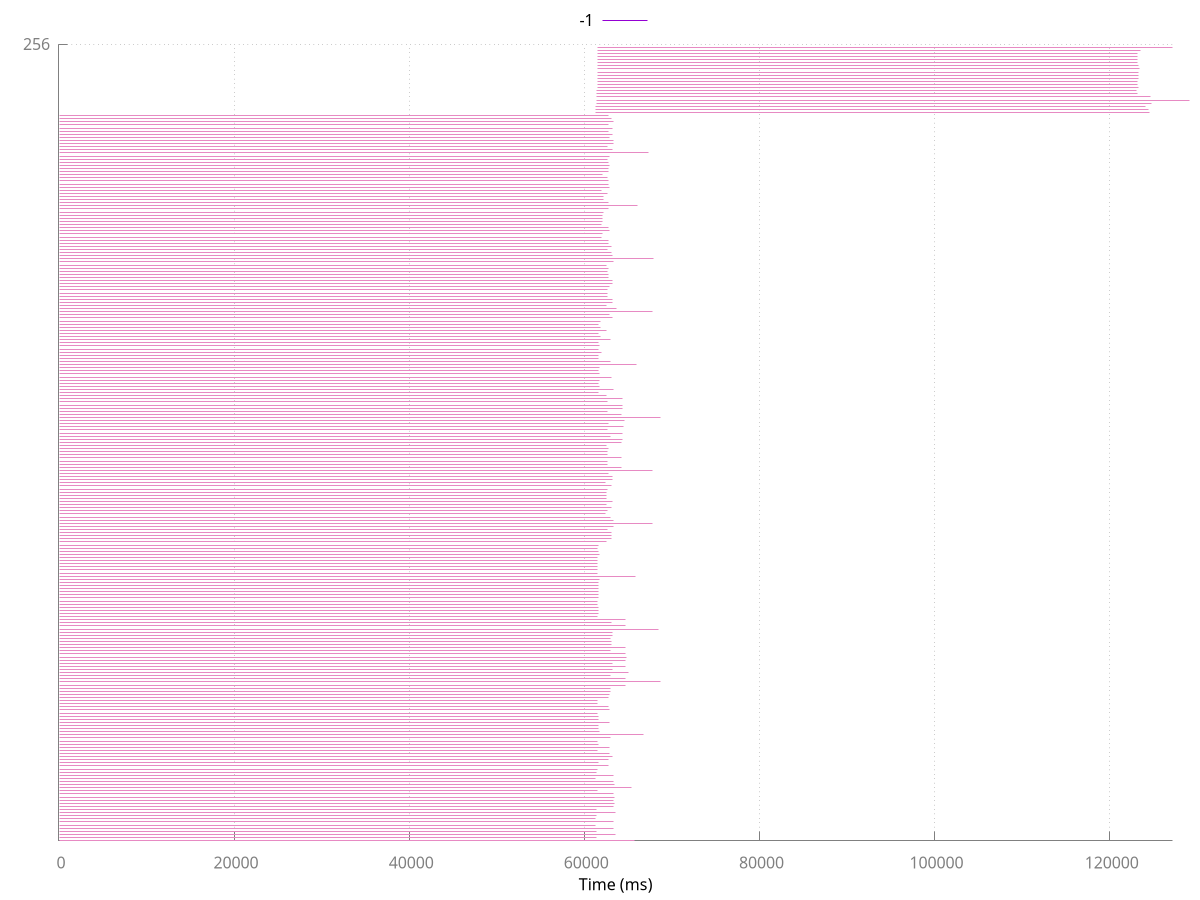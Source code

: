 set terminal pdfcairo font 'Times,22' linewidth 4 rounded dashlength 2 size 5,5

# Line style for axes
set style line 80 lt 1 lc rgb "#808080"

# Line style for grid
set style line 81 lt 0 # dashed
set style line 81 lt rgb "#808080"  # grey

set grid back linestyle 81
set border 3 back linestyle 80 # Remove border on top and right.  These
             # borders are useless and make it harder
             # to see plotted lines near the border.
    # Also, put it in grey; no need for so much emphasis on a border.
set xtics nomirror
set ytics nomirror

set style line 1 lt rgb "#fc8d62" lw 1 pt 1
set style line 2 lt rgb "#8da0cb" lw 1 pt 6
set style line 3 lt rgb "#e78ac3" lw 1 pt 2
set style line 4 lt rgb "#a6d854" lw 1 pt 3
set style line 5 lt rgb "#66c2a5" lw 1 pt 4
set style line 6 lt rgb "#ffd92f" lw 1 pt 5
set style line 7 lt rgb "#e5c494" lw 1 pt 7
set style line 8 lt rgb "#b3b3b3" lw 1 pt 8

set xlabel "Time (ms)" offset 0,0.5
set key above

set arrow from 0,0 to 65682,0 ls 3 nohead
set arrow from 0,1 to 61333,1 ls 3 nohead
set arrow from 0,2 to 63509,2 ls 3 nohead
set arrow from 0,3 to 61429,3 ls 3 nohead
set arrow from 0,4 to 63377,4 ls 3 nohead
set arrow from 0,5 to 61285,5 ls 3 nohead
set arrow from 0,6 to 63300,6 ls 3 nohead
set arrow from 0,7 to 61282,7 ls 3 nohead
set arrow from 0,8 to 61370,8 ls 3 nohead
set arrow from 0,9 to 63549,9 ls 3 nohead
set arrow from 0,10 to 61377,10 ls 3 nohead
set arrow from 0,11 to 63299,11 ls 3 nohead
set arrow from 0,12 to 63395,12 ls 3 nohead
set arrow from 0,13 to 63304,13 ls 3 nohead
set arrow from 0,14 to 63404,14 ls 3 nohead
set arrow from 0,15 to 63381,15 ls 3 nohead
set arrow from 0,16 to 61486,16 ls 3 nohead
set arrow from 0,17 to 65354,17 ls 3 nohead
set arrow from 0,18 to 63438,18 ls 3 nohead
set arrow from 0,19 to 63346,19 ls 3 nohead
set arrow from 0,20 to 61297,20 ls 3 nohead
set arrow from 0,21 to 63328,21 ls 3 nohead
set arrow from 0,22 to 61435,22 ls 3 nohead
set arrow from 0,23 to 61514,23 ls 3 nohead
set arrow from 0,24 to 62815,24 ls 3 nohead
set arrow from 0,25 to 61617,25 ls 3 nohead
set arrow from 0,26 to 62777,26 ls 3 nohead
set arrow from 0,27 to 63175,27 ls 3 nohead
set arrow from 0,28 to 62829,28 ls 3 nohead
set arrow from 0,29 to 61548,29 ls 3 nohead
set arrow from 0,30 to 62841,30 ls 3 nohead
set arrow from 0,31 to 61593,31 ls 3 nohead
set arrow from 0,32 to 61533,32 ls 3 nohead
set arrow from 0,33 to 62987,33 ls 3 nohead
set arrow from 0,34 to 66779,34 ls 3 nohead
set arrow from 0,35 to 61772,35 ls 3 nohead
set arrow from 0,36 to 61602,36 ls 3 nohead
set arrow from 0,37 to 61642,37 ls 3 nohead
set arrow from 0,38 to 62826,38 ls 3 nohead
set arrow from 0,39 to 61570,39 ls 3 nohead
set arrow from 0,40 to 61575,40 ls 3 nohead
set arrow from 0,41 to 61547,41 ls 3 nohead
set arrow from 0,42 to 62844,42 ls 3 nohead
set arrow from 0,43 to 62775,43 ls 3 nohead
set arrow from 0,44 to 61499,44 ls 3 nohead
set arrow from 0,45 to 61501,45 ls 3 nohead
set arrow from 0,46 to 62785,46 ls 3 nohead
set arrow from 0,47 to 62821,47 ls 3 nohead
set arrow from 0,48 to 63023,48 ls 3 nohead
set arrow from 0,49 to 63042,49 ls 3 nohead
set arrow from 0,50 to 64736,50 ls 3 nohead
set arrow from 0,51 to 68737,51 ls 3 nohead
set arrow from 0,52 to 64749,52 ls 3 nohead
set arrow from 0,53 to 63023,53 ls 3 nohead
set arrow from 0,54 to 65087,54 ls 3 nohead
set arrow from 0,55 to 63177,55 ls 3 nohead
set arrow from 0,56 to 64735,56 ls 3 nohead
set arrow from 0,57 to 63167,57 ls 3 nohead
set arrow from 0,58 to 64674,58 ls 3 nohead
set arrow from 0,59 to 64791,59 ls 3 nohead
set arrow from 0,60 to 64729,60 ls 3 nohead
set arrow from 0,61 to 63030,61 ls 3 nohead
set arrow from 0,62 to 64727,62 ls 3 nohead
set arrow from 0,63 to 63052,63 ls 3 nohead
set arrow from 0,64 to 63047,64 ls 3 nohead
set arrow from 0,65 to 62933,65 ls 3 nohead
set arrow from 0,66 to 63196,66 ls 3 nohead
set arrow from 0,67 to 63218,67 ls 3 nohead
set arrow from 0,68 to 68448,68 ls 3 nohead
set arrow from 0,69 to 64648,69 ls 3 nohead
set arrow from 0,70 to 63101,70 ls 3 nohead
set arrow from 0,71 to 64720,71 ls 3 nohead
set arrow from 0,72 to 61489,72 ls 3 nohead
set arrow from 0,73 to 61575,73 ls 3 nohead
set arrow from 0,74 to 61573,74 ls 3 nohead
set arrow from 0,75 to 61645,75 ls 3 nohead
set arrow from 0,76 to 61543,76 ls 3 nohead
set arrow from 0,77 to 61507,77 ls 3 nohead
set arrow from 0,78 to 61571,78 ls 3 nohead
set arrow from 0,79 to 61564,79 ls 3 nohead
set arrow from 0,80 to 61616,80 ls 3 nohead
set arrow from 0,81 to 61627,81 ls 3 nohead
set arrow from 0,82 to 61566,82 ls 3 nohead
set arrow from 0,83 to 61638,83 ls 3 nohead
set arrow from 0,84 to 61717,84 ls 3 nohead
set arrow from 0,85 to 65854,85 ls 3 nohead
set arrow from 0,86 to 61539,86 ls 3 nohead
set arrow from 0,87 to 61478,87 ls 3 nohead
set arrow from 0,88 to 61531,88 ls 3 nohead
set arrow from 0,89 to 61533,89 ls 3 nohead
set arrow from 0,90 to 61518,90 ls 3 nohead
set arrow from 0,91 to 61540,91 ls 3 nohead
set arrow from 0,92 to 61773,92 ls 3 nohead
set arrow from 0,93 to 61607,93 ls 3 nohead
set arrow from 0,94 to 61481,94 ls 3 nohead
set arrow from 0,95 to 61602,95 ls 3 nohead
set arrow from 0,96 to 62488,96 ls 3 nohead
set arrow from 0,97 to 63152,97 ls 3 nohead
set arrow from 0,98 to 63133,98 ls 3 nohead
set arrow from 0,99 to 63075,99 ls 3 nohead
set arrow from 0,100 to 62666,100 ls 3 nohead
set arrow from 0,101 to 63275,101 ls 3 nohead
set arrow from 0,102 to 67747,102 ls 3 nohead
set arrow from 0,103 to 63294,103 ls 3 nohead
set arrow from 0,104 to 63041,104 ls 3 nohead
set arrow from 0,105 to 62469,105 ls 3 nohead
set arrow from 0,106 to 62598,106 ls 3 nohead
set arrow from 0,107 to 63057,107 ls 3 nohead
set arrow from 0,108 to 62540,108 ls 3 nohead
set arrow from 0,109 to 63239,109 ls 3 nohead
set arrow from 0,110 to 62588,110 ls 3 nohead
set arrow from 0,111 to 62545,111 ls 3 nohead
set arrow from 0,112 to 62519,112 ls 3 nohead
set arrow from 0,113 to 62654,113 ls 3 nohead
set arrow from 0,114 to 63137,114 ls 3 nohead
set arrow from 0,115 to 62473,115 ls 3 nohead
set arrow from 0,116 to 63261,116 ls 3 nohead
set arrow from 0,117 to 63228,117 ls 3 nohead
set arrow from 0,118 to 62723,118 ls 3 nohead
set arrow from 0,119 to 67757,119 ls 3 nohead
set arrow from 0,120 to 64269,120 ls 3 nohead
set arrow from 0,121 to 62667,121 ls 3 nohead
set arrow from 0,122 to 62589,122 ls 3 nohead
set arrow from 0,123 to 64264,123 ls 3 nohead
set arrow from 0,124 to 62629,124 ls 3 nohead
set arrow from 0,125 to 62654,125 ls 3 nohead
set arrow from 0,126 to 62716,126 ls 3 nohead
set arrow from 0,127 to 62584,127 ls 3 nohead
set arrow from 0,128 to 64286,128 ls 3 nohead
set arrow from 0,129 to 64304,129 ls 3 nohead
set arrow from 0,130 to 62947,130 ls 3 nohead
set arrow from 0,131 to 64342,131 ls 3 nohead
set arrow from 0,132 to 62658,132 ls 3 nohead
set arrow from 0,133 to 64436,133 ls 3 nohead
set arrow from 0,134 to 62710,134 ls 3 nohead
set arrow from 0,135 to 64614,135 ls 3 nohead
set arrow from 0,136 to 68720,136 ls 3 nohead
set arrow from 0,137 to 64240,137 ls 3 nohead
set arrow from 0,138 to 62633,138 ls 3 nohead
set arrow from 0,139 to 64330,139 ls 3 nohead
set arrow from 0,140 to 64335,140 ls 3 nohead
set arrow from 0,141 to 62699,141 ls 3 nohead
set arrow from 0,142 to 64335,142 ls 3 nohead
set arrow from 0,143 to 62561,143 ls 3 nohead
set arrow from 0,144 to 61672,144 ls 3 nohead
set arrow from 0,145 to 63329,145 ls 3 nohead
set arrow from 0,146 to 61715,146 ls 3 nohead
set arrow from 0,147 to 61630,147 ls 3 nohead
set arrow from 0,148 to 61756,148 ls 3 nohead
set arrow from 0,149 to 63048,149 ls 3 nohead
set arrow from 0,150 to 61701,150 ls 3 nohead
set arrow from 0,151 to 61608,151 ls 3 nohead
set arrow from 0,152 to 61728,152 ls 3 nohead
set arrow from 0,153 to 65919,153 ls 3 nohead
set arrow from 0,154 to 63031,154 ls 3 nohead
set arrow from 0,155 to 61655,155 ls 3 nohead
set arrow from 0,156 to 61604,156 ls 3 nohead
set arrow from 0,157 to 61967,157 ls 3 nohead
set arrow from 0,158 to 61653,158 ls 3 nohead
set arrow from 0,159 to 61747,159 ls 3 nohead
set arrow from 0,160 to 61673,160 ls 3 nohead
set arrow from 0,161 to 63018,161 ls 3 nohead
set arrow from 0,162 to 61821,162 ls 3 nohead
set arrow from 0,163 to 61643,163 ls 3 nohead
set arrow from 0,164 to 62539,164 ls 3 nohead
set arrow from 0,165 to 61896,165 ls 3 nohead
set arrow from 0,166 to 61625,166 ls 3 nohead
set arrow from 0,167 to 61833,167 ls 3 nohead
set arrow from 0,168 to 63186,168 ls 3 nohead
set arrow from 0,169 to 62880,169 ls 3 nohead
set arrow from 0,170 to 67751,170 ls 3 nohead
set arrow from 0,171 to 63636,171 ls 3 nohead
set arrow from 0,172 to 62582,172 ls 3 nohead
set arrow from 0,173 to 63220,173 ls 3 nohead
set arrow from 0,174 to 63195,174 ls 3 nohead
set arrow from 0,175 to 62623,175 ls 3 nohead
set arrow from 0,176 to 62688,176 ls 3 nohead
set arrow from 0,177 to 62691,177 ls 3 nohead
set arrow from 0,178 to 62854,178 ls 3 nohead
set arrow from 0,179 to 63160,179 ls 3 nohead
set arrow from 0,180 to 63182,180 ls 3 nohead
set arrow from 0,181 to 62790,181 ls 3 nohead
set arrow from 0,182 to 62808,182 ls 3 nohead
set arrow from 0,183 to 62662,183 ls 3 nohead
set arrow from 0,184 to 62744,184 ls 3 nohead
set arrow from 0,185 to 62588,185 ls 3 nohead
set arrow from 0,186 to 63287,186 ls 3 nohead
set arrow from 0,187 to 67932,187 ls 3 nohead
set arrow from 0,188 to 63171,188 ls 3 nohead
set arrow from 0,189 to 63139,189 ls 3 nohead
set arrow from 0,190 to 62647,190 ls 3 nohead
set arrow from 0,191 to 63074,191 ls 3 nohead
set arrow from 0,192 to 62742,192 ls 3 nohead
set arrow from 0,193 to 62754,193 ls 3 nohead
set arrow from 0,194 to 61991,194 ls 3 nohead
set arrow from 0,195 to 62089,195 ls 3 nohead
set arrow from 0,196 to 62896,196 ls 3 nohead
set arrow from 0,197 to 62747,197 ls 3 nohead
set arrow from 0,198 to 61986,198 ls 3 nohead
set arrow from 0,199 to 62048,199 ls 3 nohead
set arrow from 0,200 to 62122,200 ls 3 nohead
set arrow from 0,201 to 62050,201 ls 3 nohead
set arrow from 0,202 to 62142,202 ls 3 nohead
set arrow from 0,203 to 62790,203 ls 3 nohead
set arrow from 0,204 to 66035,204 ls 3 nohead
set arrow from 0,205 to 62781,205 ls 3 nohead
set arrow from 0,206 to 62174,206 ls 3 nohead
set arrow from 0,207 to 62147,207 ls 3 nohead
set arrow from 0,208 to 62655,208 ls 3 nohead
set arrow from 0,209 to 61975,209 ls 3 nohead
set arrow from 0,210 to 62881,210 ls 3 nohead
set arrow from 0,211 to 62794,211 ls 3 nohead
set arrow from 0,212 to 62747,212 ls 3 nohead
set arrow from 0,213 to 62651,213 ls 3 nohead
set arrow from 0,214 to 62123,214 ls 3 nohead
set arrow from 0,215 to 62711,215 ls 3 nohead
set arrow from 0,216 to 62811,216 ls 3 nohead
set arrow from 0,217 to 62896,217 ls 3 nohead
set arrow from 0,218 to 62749,218 ls 3 nohead
set arrow from 0,219 to 62675,219 ls 3 nohead
set arrow from 0,220 to 62834,220 ls 3 nohead
set arrow from 0,221 to 67340,221 ls 3 nohead
set arrow from 0,222 to 63208,222 ls 3 nohead
set arrow from 0,223 to 62674,223 ls 3 nohead
set arrow from 0,224 to 63303,224 ls 3 nohead
set arrow from 0,225 to 63322,225 ls 3 nohead
set arrow from 0,226 to 62894,226 ls 3 nohead
set arrow from 0,227 to 63195,227 ls 3 nohead
set arrow from 0,228 to 62769,228 ls 3 nohead
set arrow from 0,229 to 63268,229 ls 3 nohead
set arrow from 0,230 to 62731,230 ls 3 nohead
set arrow from 0,231 to 63310,231 ls 3 nohead
set arrow from 0,232 to 63127,232 ls 3 nohead
set arrow from 0,233 to 62774,233 ls 3 nohead
set arrow from 61282,234 to 124522,234 ls 3 nohead
set arrow from 61285,235 to 124422,235 ls 3 nohead
set arrow from 61297,236 to 124093,236 ls 3 nohead
set arrow from 61333,237 to 124727,237 ls 3 nohead
set arrow from 61370,238 to 129096,238 ls 3 nohead
set arrow from 61377,239 to 124616,239 ls 3 nohead
set arrow from 61429,240 to 123178,240 ls 3 nohead
set arrow from 61435,241 to 123091,241 ls 3 nohead
set arrow from 61478,242 to 123252,242 ls 3 nohead
set arrow from 61481,243 to 123225,243 ls 3 nohead
set arrow from 61486,244 to 123229,244 ls 3 nohead
set arrow from 61489,245 to 123291,245 ls 3 nohead
set arrow from 61499,246 to 123320,246 ls 3 nohead
set arrow from 61501,247 to 123276,247 ls 3 nohead
set arrow from 61507,248 to 123386,248 ls 3 nohead
set arrow from 61514,249 to 123334,249 ls 3 nohead
set arrow from 61518,250 to 123175,250 ls 3 nohead
set arrow from 61531,251 to 123144,251 ls 3 nohead
set arrow from 61533,252 to 123145,252 ls 3 nohead
set arrow from 61533,253 to 123212,253 ls 3 nohead
set arrow from 61539,254 to 123491,254 ls 3 nohead
set arrow from 61540,255 to 127176,255 ls 3 nohead
set ytics (256)
set xrange [0:127176]
set yrange [0:256]
set output "../Experiments/midasExp/leaflet-finder/Spark/AppData/spParCCweak/spParCC_262K_16384_256_1-pilot.0000/unit.000000/app-20170221094612-0000_0_simulated_waterfall.pdf"
plot -1
